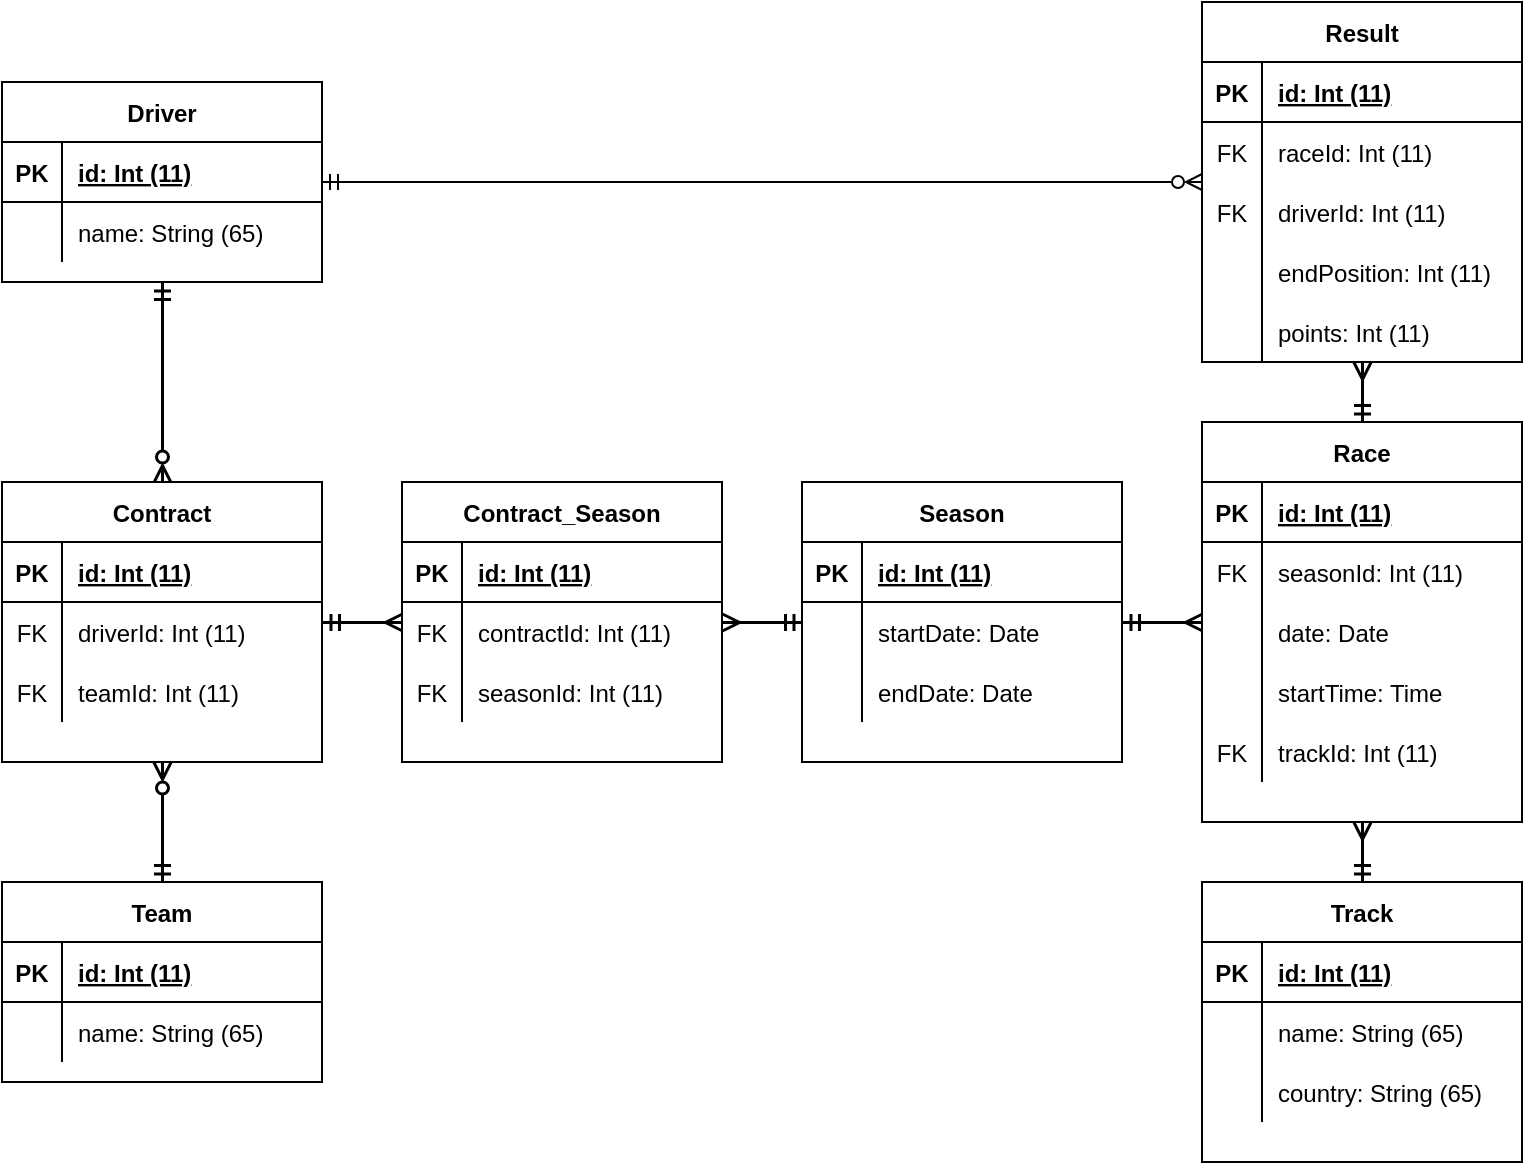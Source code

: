 <mxfile version="20.0.4" type="device"><diagram id="csR8SN96kbVQenI9Kl1X" name="Page-1"><mxGraphModel dx="924" dy="536" grid="1" gridSize="10" guides="1" tooltips="1" connect="1" arrows="1" fold="1" page="1" pageScale="1" pageWidth="827" pageHeight="1169" math="0" shadow="0"><root><mxCell id="0"/><mxCell id="1" parent="0"/><mxCell id="cAs4QqF7SWVmI8kos9j4-8" value="" style="endArrow=ERmandOne;html=1;rounded=0;strokeWidth=1.5;endFill=0;startArrow=ERzeroToMany;startFill=0;" parent="1" source="0cGw81Fyp9mjZGkR3zNb-140" target="0cGw81Fyp9mjZGkR3zNb-191" edge="1"><mxGeometry width="50" height="50" relative="1" as="geometry"><mxPoint x="390" y="664" as="sourcePoint"/><mxPoint x="120" y="480" as="targetPoint"/></mxGeometry></mxCell><mxCell id="cAs4QqF7SWVmI8kos9j4-9" value="" style="endArrow=ERmandOne;html=1;rounded=0;strokeWidth=1.5;endFill=0;startArrow=ERzeroToMany;startFill=0;" parent="1" source="0cGw81Fyp9mjZGkR3zNb-140" target="0cGw81Fyp9mjZGkR3zNb-167" edge="1"><mxGeometry width="50" height="50" relative="1" as="geometry"><mxPoint x="210" y="170" as="sourcePoint"/><mxPoint x="121.216" y="220" as="targetPoint"/></mxGeometry></mxCell><mxCell id="0cGw81Fyp9mjZGkR3zNb-1" value="Season" style="shape=table;startSize=30;container=1;collapsible=1;childLayout=tableLayout;fixedRows=1;rowLines=0;fontStyle=1;align=center;resizeLast=1;" parent="1" vertex="1"><mxGeometry x="440" y="290" width="160" height="140" as="geometry"/></mxCell><mxCell id="0cGw81Fyp9mjZGkR3zNb-2" value="" style="shape=tableRow;horizontal=0;startSize=0;swimlaneHead=0;swimlaneBody=0;fillColor=none;collapsible=0;dropTarget=0;points=[[0,0.5],[1,0.5]];portConstraint=eastwest;top=0;left=0;right=0;bottom=1;" parent="0cGw81Fyp9mjZGkR3zNb-1" vertex="1"><mxGeometry y="30" width="160" height="30" as="geometry"/></mxCell><mxCell id="0cGw81Fyp9mjZGkR3zNb-3" value="PK" style="shape=partialRectangle;connectable=0;fillColor=none;top=0;left=0;bottom=0;right=0;fontStyle=1;overflow=hidden;" parent="0cGw81Fyp9mjZGkR3zNb-2" vertex="1"><mxGeometry width="30" height="30" as="geometry"><mxRectangle width="30" height="30" as="alternateBounds"/></mxGeometry></mxCell><mxCell id="0cGw81Fyp9mjZGkR3zNb-4" value="id: Int (11)" style="shape=partialRectangle;connectable=0;fillColor=none;top=0;left=0;bottom=0;right=0;align=left;spacingLeft=6;fontStyle=5;overflow=hidden;" parent="0cGw81Fyp9mjZGkR3zNb-2" vertex="1"><mxGeometry x="30" width="130" height="30" as="geometry"><mxRectangle width="130" height="30" as="alternateBounds"/></mxGeometry></mxCell><mxCell id="0cGw81Fyp9mjZGkR3zNb-5" value="" style="shape=tableRow;horizontal=0;startSize=0;swimlaneHead=0;swimlaneBody=0;fillColor=none;collapsible=0;dropTarget=0;points=[[0,0.5],[1,0.5]];portConstraint=eastwest;top=0;left=0;right=0;bottom=0;" parent="0cGw81Fyp9mjZGkR3zNb-1" vertex="1"><mxGeometry y="60" width="160" height="30" as="geometry"/></mxCell><mxCell id="0cGw81Fyp9mjZGkR3zNb-6" value="" style="shape=partialRectangle;connectable=0;fillColor=none;top=0;left=0;bottom=0;right=0;editable=1;overflow=hidden;" parent="0cGw81Fyp9mjZGkR3zNb-5" vertex="1"><mxGeometry width="30" height="30" as="geometry"><mxRectangle width="30" height="30" as="alternateBounds"/></mxGeometry></mxCell><mxCell id="0cGw81Fyp9mjZGkR3zNb-7" value="startDate: Date" style="shape=partialRectangle;connectable=0;fillColor=none;top=0;left=0;bottom=0;right=0;align=left;spacingLeft=6;overflow=hidden;" parent="0cGw81Fyp9mjZGkR3zNb-5" vertex="1"><mxGeometry x="30" width="130" height="30" as="geometry"><mxRectangle width="130" height="30" as="alternateBounds"/></mxGeometry></mxCell><mxCell id="0cGw81Fyp9mjZGkR3zNb-8" value="" style="shape=tableRow;horizontal=0;startSize=0;swimlaneHead=0;swimlaneBody=0;fillColor=none;collapsible=0;dropTarget=0;points=[[0,0.5],[1,0.5]];portConstraint=eastwest;top=0;left=0;right=0;bottom=0;" parent="0cGw81Fyp9mjZGkR3zNb-1" vertex="1"><mxGeometry y="90" width="160" height="30" as="geometry"/></mxCell><mxCell id="0cGw81Fyp9mjZGkR3zNb-9" value="" style="shape=partialRectangle;connectable=0;fillColor=none;top=0;left=0;bottom=0;right=0;editable=1;overflow=hidden;" parent="0cGw81Fyp9mjZGkR3zNb-8" vertex="1"><mxGeometry width="30" height="30" as="geometry"><mxRectangle width="30" height="30" as="alternateBounds"/></mxGeometry></mxCell><mxCell id="0cGw81Fyp9mjZGkR3zNb-10" value="endDate: Date" style="shape=partialRectangle;connectable=0;fillColor=none;top=0;left=0;bottom=0;right=0;align=left;spacingLeft=6;overflow=hidden;" parent="0cGw81Fyp9mjZGkR3zNb-8" vertex="1"><mxGeometry x="30" width="130" height="30" as="geometry"><mxRectangle width="130" height="30" as="alternateBounds"/></mxGeometry></mxCell><mxCell id="0cGw81Fyp9mjZGkR3zNb-18" value="Race" style="shape=table;startSize=30;container=1;collapsible=1;childLayout=tableLayout;fixedRows=1;rowLines=0;fontStyle=1;align=center;resizeLast=1;" parent="1" vertex="1"><mxGeometry x="640" y="260" width="160" height="200" as="geometry"/></mxCell><mxCell id="0cGw81Fyp9mjZGkR3zNb-19" value="" style="shape=tableRow;horizontal=0;startSize=0;swimlaneHead=0;swimlaneBody=0;fillColor=none;collapsible=0;dropTarget=0;points=[[0,0.5],[1,0.5]];portConstraint=eastwest;top=0;left=0;right=0;bottom=1;" parent="0cGw81Fyp9mjZGkR3zNb-18" vertex="1"><mxGeometry y="30" width="160" height="30" as="geometry"/></mxCell><mxCell id="0cGw81Fyp9mjZGkR3zNb-20" value="PK" style="shape=partialRectangle;connectable=0;fillColor=none;top=0;left=0;bottom=0;right=0;fontStyle=1;overflow=hidden;" parent="0cGw81Fyp9mjZGkR3zNb-19" vertex="1"><mxGeometry width="30" height="30" as="geometry"><mxRectangle width="30" height="30" as="alternateBounds"/></mxGeometry></mxCell><mxCell id="0cGw81Fyp9mjZGkR3zNb-21" value="id: Int (11)" style="shape=partialRectangle;connectable=0;fillColor=none;top=0;left=0;bottom=0;right=0;align=left;spacingLeft=6;fontStyle=5;overflow=hidden;" parent="0cGw81Fyp9mjZGkR3zNb-19" vertex="1"><mxGeometry x="30" width="130" height="30" as="geometry"><mxRectangle width="130" height="30" as="alternateBounds"/></mxGeometry></mxCell><mxCell id="0cGw81Fyp9mjZGkR3zNb-36" value="" style="shape=tableRow;horizontal=0;startSize=0;swimlaneHead=0;swimlaneBody=0;fillColor=none;collapsible=0;dropTarget=0;points=[[0,0.5],[1,0.5]];portConstraint=eastwest;top=0;left=0;right=0;bottom=0;" parent="0cGw81Fyp9mjZGkR3zNb-18" vertex="1"><mxGeometry y="60" width="160" height="30" as="geometry"/></mxCell><mxCell id="0cGw81Fyp9mjZGkR3zNb-37" value="FK" style="shape=partialRectangle;connectable=0;fillColor=none;top=0;left=0;bottom=0;right=0;editable=1;overflow=hidden;" parent="0cGw81Fyp9mjZGkR3zNb-36" vertex="1"><mxGeometry width="30" height="30" as="geometry"><mxRectangle width="30" height="30" as="alternateBounds"/></mxGeometry></mxCell><mxCell id="0cGw81Fyp9mjZGkR3zNb-38" value="seasonId: Int (11)" style="shape=partialRectangle;connectable=0;fillColor=none;top=0;left=0;bottom=0;right=0;align=left;spacingLeft=6;overflow=hidden;" parent="0cGw81Fyp9mjZGkR3zNb-36" vertex="1"><mxGeometry x="30" width="130" height="30" as="geometry"><mxRectangle width="130" height="30" as="alternateBounds"/></mxGeometry></mxCell><mxCell id="0cGw81Fyp9mjZGkR3zNb-39" value="" style="shape=tableRow;horizontal=0;startSize=0;swimlaneHead=0;swimlaneBody=0;fillColor=none;collapsible=0;dropTarget=0;points=[[0,0.5],[1,0.5]];portConstraint=eastwest;top=0;left=0;right=0;bottom=0;" parent="0cGw81Fyp9mjZGkR3zNb-18" vertex="1"><mxGeometry y="90" width="160" height="30" as="geometry"/></mxCell><mxCell id="0cGw81Fyp9mjZGkR3zNb-40" value="" style="shape=partialRectangle;connectable=0;fillColor=none;top=0;left=0;bottom=0;right=0;editable=1;overflow=hidden;" parent="0cGw81Fyp9mjZGkR3zNb-39" vertex="1"><mxGeometry width="30" height="30" as="geometry"><mxRectangle width="30" height="30" as="alternateBounds"/></mxGeometry></mxCell><mxCell id="0cGw81Fyp9mjZGkR3zNb-41" value="date: Date" style="shape=partialRectangle;connectable=0;fillColor=none;top=0;left=0;bottom=0;right=0;align=left;spacingLeft=6;overflow=hidden;" parent="0cGw81Fyp9mjZGkR3zNb-39" vertex="1"><mxGeometry x="30" width="130" height="30" as="geometry"><mxRectangle width="130" height="30" as="alternateBounds"/></mxGeometry></mxCell><mxCell id="0cGw81Fyp9mjZGkR3zNb-42" value="" style="shape=tableRow;horizontal=0;startSize=0;swimlaneHead=0;swimlaneBody=0;fillColor=none;collapsible=0;dropTarget=0;points=[[0,0.5],[1,0.5]];portConstraint=eastwest;top=0;left=0;right=0;bottom=0;" parent="0cGw81Fyp9mjZGkR3zNb-18" vertex="1"><mxGeometry y="120" width="160" height="30" as="geometry"/></mxCell><mxCell id="0cGw81Fyp9mjZGkR3zNb-43" value="" style="shape=partialRectangle;connectable=0;fillColor=none;top=0;left=0;bottom=0;right=0;editable=1;overflow=hidden;" parent="0cGw81Fyp9mjZGkR3zNb-42" vertex="1"><mxGeometry width="30" height="30" as="geometry"><mxRectangle width="30" height="30" as="alternateBounds"/></mxGeometry></mxCell><mxCell id="0cGw81Fyp9mjZGkR3zNb-44" value="startTime: Time" style="shape=partialRectangle;connectable=0;fillColor=none;top=0;left=0;bottom=0;right=0;align=left;spacingLeft=6;overflow=hidden;" parent="0cGw81Fyp9mjZGkR3zNb-42" vertex="1"><mxGeometry x="30" width="130" height="30" as="geometry"><mxRectangle width="130" height="30" as="alternateBounds"/></mxGeometry></mxCell><mxCell id="0cGw81Fyp9mjZGkR3zNb-164" value="" style="shape=tableRow;horizontal=0;startSize=0;swimlaneHead=0;swimlaneBody=0;fillColor=none;collapsible=0;dropTarget=0;points=[[0,0.5],[1,0.5]];portConstraint=eastwest;top=0;left=0;right=0;bottom=0;strokeWidth=1;" parent="0cGw81Fyp9mjZGkR3zNb-18" vertex="1"><mxGeometry y="150" width="160" height="30" as="geometry"/></mxCell><mxCell id="0cGw81Fyp9mjZGkR3zNb-165" value="FK" style="shape=partialRectangle;connectable=0;fillColor=none;top=0;left=0;bottom=0;right=0;editable=1;overflow=hidden;strokeWidth=1;" parent="0cGw81Fyp9mjZGkR3zNb-164" vertex="1"><mxGeometry width="30" height="30" as="geometry"><mxRectangle width="30" height="30" as="alternateBounds"/></mxGeometry></mxCell><mxCell id="0cGw81Fyp9mjZGkR3zNb-166" value="trackId: Int (11)" style="shape=partialRectangle;connectable=0;fillColor=none;top=0;left=0;bottom=0;right=0;align=left;spacingLeft=6;overflow=hidden;strokeWidth=1;" parent="0cGw81Fyp9mjZGkR3zNb-164" vertex="1"><mxGeometry x="30" width="130" height="30" as="geometry"><mxRectangle width="130" height="30" as="alternateBounds"/></mxGeometry></mxCell><mxCell id="0cGw81Fyp9mjZGkR3zNb-31" value="" style="endArrow=ERmandOne;html=1;rounded=0;endFill=0;strokeWidth=1.5;startArrow=ERmany;startFill=0;" parent="1" source="0cGw81Fyp9mjZGkR3zNb-18" target="0cGw81Fyp9mjZGkR3zNb-1" edge="1"><mxGeometry width="50" height="50" relative="1" as="geometry"><mxPoint x="390" y="780" as="sourcePoint"/><mxPoint x="440" y="730" as="targetPoint"/></mxGeometry></mxCell><mxCell id="0cGw81Fyp9mjZGkR3zNb-45" value="Track" style="shape=table;startSize=30;container=1;collapsible=1;childLayout=tableLayout;fixedRows=1;rowLines=0;fontStyle=1;align=center;resizeLast=1;" parent="1" vertex="1"><mxGeometry x="640" y="490" width="160" height="140" as="geometry"/></mxCell><mxCell id="0cGw81Fyp9mjZGkR3zNb-46" value="" style="shape=tableRow;horizontal=0;startSize=0;swimlaneHead=0;swimlaneBody=0;fillColor=none;collapsible=0;dropTarget=0;points=[[0,0.5],[1,0.5]];portConstraint=eastwest;top=0;left=0;right=0;bottom=1;" parent="0cGw81Fyp9mjZGkR3zNb-45" vertex="1"><mxGeometry y="30" width="160" height="30" as="geometry"/></mxCell><mxCell id="0cGw81Fyp9mjZGkR3zNb-47" value="PK" style="shape=partialRectangle;connectable=0;fillColor=none;top=0;left=0;bottom=0;right=0;fontStyle=1;overflow=hidden;" parent="0cGw81Fyp9mjZGkR3zNb-46" vertex="1"><mxGeometry width="30" height="30" as="geometry"><mxRectangle width="30" height="30" as="alternateBounds"/></mxGeometry></mxCell><mxCell id="0cGw81Fyp9mjZGkR3zNb-48" value="id: Int (11)" style="shape=partialRectangle;connectable=0;fillColor=none;top=0;left=0;bottom=0;right=0;align=left;spacingLeft=6;fontStyle=5;overflow=hidden;" parent="0cGw81Fyp9mjZGkR3zNb-46" vertex="1"><mxGeometry x="30" width="130" height="30" as="geometry"><mxRectangle width="130" height="30" as="alternateBounds"/></mxGeometry></mxCell><mxCell id="0cGw81Fyp9mjZGkR3zNb-70" value="" style="shape=tableRow;horizontal=0;startSize=0;swimlaneHead=0;swimlaneBody=0;fillColor=none;collapsible=0;dropTarget=0;points=[[0,0.5],[1,0.5]];portConstraint=eastwest;top=0;left=0;right=0;bottom=0;" parent="0cGw81Fyp9mjZGkR3zNb-45" vertex="1"><mxGeometry y="60" width="160" height="30" as="geometry"/></mxCell><mxCell id="0cGw81Fyp9mjZGkR3zNb-71" value="" style="shape=partialRectangle;connectable=0;fillColor=none;top=0;left=0;bottom=0;right=0;editable=1;overflow=hidden;" parent="0cGw81Fyp9mjZGkR3zNb-70" vertex="1"><mxGeometry width="30" height="30" as="geometry"><mxRectangle width="30" height="30" as="alternateBounds"/></mxGeometry></mxCell><mxCell id="0cGw81Fyp9mjZGkR3zNb-72" value="name: String (65)" style="shape=partialRectangle;connectable=0;fillColor=none;top=0;left=0;bottom=0;right=0;align=left;spacingLeft=6;overflow=hidden;" parent="0cGw81Fyp9mjZGkR3zNb-70" vertex="1"><mxGeometry x="30" width="130" height="30" as="geometry"><mxRectangle width="130" height="30" as="alternateBounds"/></mxGeometry></mxCell><mxCell id="0cGw81Fyp9mjZGkR3zNb-187" value="" style="shape=tableRow;horizontal=0;startSize=0;swimlaneHead=0;swimlaneBody=0;fillColor=none;collapsible=0;dropTarget=0;points=[[0,0.5],[1,0.5]];portConstraint=eastwest;top=0;left=0;right=0;bottom=0;strokeWidth=1;" parent="0cGw81Fyp9mjZGkR3zNb-45" vertex="1"><mxGeometry y="90" width="160" height="30" as="geometry"/></mxCell><mxCell id="0cGw81Fyp9mjZGkR3zNb-188" value="" style="shape=partialRectangle;connectable=0;fillColor=none;top=0;left=0;bottom=0;right=0;editable=1;overflow=hidden;strokeWidth=1;" parent="0cGw81Fyp9mjZGkR3zNb-187" vertex="1"><mxGeometry width="30" height="30" as="geometry"><mxRectangle width="30" height="30" as="alternateBounds"/></mxGeometry></mxCell><mxCell id="0cGw81Fyp9mjZGkR3zNb-189" value="country: String (65)" style="shape=partialRectangle;connectable=0;fillColor=none;top=0;left=0;bottom=0;right=0;align=left;spacingLeft=6;overflow=hidden;strokeWidth=1;" parent="0cGw81Fyp9mjZGkR3zNb-187" vertex="1"><mxGeometry x="30" width="130" height="30" as="geometry"><mxRectangle width="130" height="30" as="alternateBounds"/></mxGeometry></mxCell><mxCell id="0cGw81Fyp9mjZGkR3zNb-58" value="" style="endArrow=ERmandOne;html=1;rounded=0;strokeWidth=1.5;endFill=0;startArrow=ERmany;startFill=0;" parent="1" source="0cGw81Fyp9mjZGkR3zNb-18" target="0cGw81Fyp9mjZGkR3zNb-45" edge="1"><mxGeometry width="50" height="50" relative="1" as="geometry"><mxPoint x="260" y="950" as="sourcePoint"/><mxPoint x="310" y="900" as="targetPoint"/></mxGeometry></mxCell><mxCell id="0cGw81Fyp9mjZGkR3zNb-73" value="Result" style="shape=table;startSize=30;container=1;collapsible=1;childLayout=tableLayout;fixedRows=1;rowLines=0;fontStyle=1;align=center;resizeLast=1;" parent="1" vertex="1"><mxGeometry x="640" y="50" width="160" height="180" as="geometry"/></mxCell><mxCell id="0cGw81Fyp9mjZGkR3zNb-74" value="" style="shape=tableRow;horizontal=0;startSize=0;swimlaneHead=0;swimlaneBody=0;fillColor=none;collapsible=0;dropTarget=0;points=[[0,0.5],[1,0.5]];portConstraint=eastwest;top=0;left=0;right=0;bottom=1;" parent="0cGw81Fyp9mjZGkR3zNb-73" vertex="1"><mxGeometry y="30" width="160" height="30" as="geometry"/></mxCell><mxCell id="0cGw81Fyp9mjZGkR3zNb-75" value="PK" style="shape=partialRectangle;connectable=0;fillColor=none;top=0;left=0;bottom=0;right=0;fontStyle=1;overflow=hidden;" parent="0cGw81Fyp9mjZGkR3zNb-74" vertex="1"><mxGeometry width="30" height="30" as="geometry"><mxRectangle width="30" height="30" as="alternateBounds"/></mxGeometry></mxCell><mxCell id="0cGw81Fyp9mjZGkR3zNb-76" value="id: Int (11)" style="shape=partialRectangle;connectable=0;fillColor=none;top=0;left=0;bottom=0;right=0;align=left;spacingLeft=6;fontStyle=5;overflow=hidden;" parent="0cGw81Fyp9mjZGkR3zNb-74" vertex="1"><mxGeometry x="30" width="130" height="30" as="geometry"><mxRectangle width="130" height="30" as="alternateBounds"/></mxGeometry></mxCell><mxCell id="0cGw81Fyp9mjZGkR3zNb-77" value="" style="shape=tableRow;horizontal=0;startSize=0;swimlaneHead=0;swimlaneBody=0;fillColor=none;collapsible=0;dropTarget=0;points=[[0,0.5],[1,0.5]];portConstraint=eastwest;top=0;left=0;right=0;bottom=0;" parent="0cGw81Fyp9mjZGkR3zNb-73" vertex="1"><mxGeometry y="60" width="160" height="30" as="geometry"/></mxCell><mxCell id="0cGw81Fyp9mjZGkR3zNb-78" value="FK" style="shape=partialRectangle;connectable=0;fillColor=none;top=0;left=0;bottom=0;right=0;editable=1;overflow=hidden;" parent="0cGw81Fyp9mjZGkR3zNb-77" vertex="1"><mxGeometry width="30" height="30" as="geometry"><mxRectangle width="30" height="30" as="alternateBounds"/></mxGeometry></mxCell><mxCell id="0cGw81Fyp9mjZGkR3zNb-79" value="raceId: Int (11)" style="shape=partialRectangle;connectable=0;fillColor=none;top=0;left=0;bottom=0;right=0;align=left;spacingLeft=6;overflow=hidden;" parent="0cGw81Fyp9mjZGkR3zNb-77" vertex="1"><mxGeometry x="30" width="130" height="30" as="geometry"><mxRectangle width="130" height="30" as="alternateBounds"/></mxGeometry></mxCell><mxCell id="0cGw81Fyp9mjZGkR3zNb-80" value="" style="shape=tableRow;horizontal=0;startSize=0;swimlaneHead=0;swimlaneBody=0;fillColor=none;collapsible=0;dropTarget=0;points=[[0,0.5],[1,0.5]];portConstraint=eastwest;top=0;left=0;right=0;bottom=0;" parent="0cGw81Fyp9mjZGkR3zNb-73" vertex="1"><mxGeometry y="90" width="160" height="30" as="geometry"/></mxCell><mxCell id="0cGw81Fyp9mjZGkR3zNb-81" value="FK" style="shape=partialRectangle;connectable=0;fillColor=none;top=0;left=0;bottom=0;right=0;editable=1;overflow=hidden;" parent="0cGw81Fyp9mjZGkR3zNb-80" vertex="1"><mxGeometry width="30" height="30" as="geometry"><mxRectangle width="30" height="30" as="alternateBounds"/></mxGeometry></mxCell><mxCell id="0cGw81Fyp9mjZGkR3zNb-82" value="driverId: Int (11)" style="shape=partialRectangle;connectable=0;fillColor=none;top=0;left=0;bottom=0;right=0;align=left;spacingLeft=6;overflow=hidden;" parent="0cGw81Fyp9mjZGkR3zNb-80" vertex="1"><mxGeometry x="30" width="130" height="30" as="geometry"><mxRectangle width="130" height="30" as="alternateBounds"/></mxGeometry></mxCell><mxCell id="0cGw81Fyp9mjZGkR3zNb-83" value="" style="shape=tableRow;horizontal=0;startSize=0;swimlaneHead=0;swimlaneBody=0;fillColor=none;collapsible=0;dropTarget=0;points=[[0,0.5],[1,0.5]];portConstraint=eastwest;top=0;left=0;right=0;bottom=0;" parent="0cGw81Fyp9mjZGkR3zNb-73" vertex="1"><mxGeometry y="120" width="160" height="30" as="geometry"/></mxCell><mxCell id="0cGw81Fyp9mjZGkR3zNb-84" value="" style="shape=partialRectangle;connectable=0;fillColor=none;top=0;left=0;bottom=0;right=0;editable=1;overflow=hidden;" parent="0cGw81Fyp9mjZGkR3zNb-83" vertex="1"><mxGeometry width="30" height="30" as="geometry"><mxRectangle width="30" height="30" as="alternateBounds"/></mxGeometry></mxCell><mxCell id="0cGw81Fyp9mjZGkR3zNb-85" value="endPosition: Int (11)" style="shape=partialRectangle;connectable=0;fillColor=none;top=0;left=0;bottom=0;right=0;align=left;spacingLeft=6;overflow=hidden;" parent="0cGw81Fyp9mjZGkR3zNb-83" vertex="1"><mxGeometry x="30" width="130" height="30" as="geometry"><mxRectangle width="130" height="30" as="alternateBounds"/></mxGeometry></mxCell><mxCell id="0cGw81Fyp9mjZGkR3zNb-110" value="" style="shape=tableRow;horizontal=0;startSize=0;swimlaneHead=0;swimlaneBody=0;fillColor=none;collapsible=0;dropTarget=0;points=[[0,0.5],[1,0.5]];portConstraint=eastwest;top=0;left=0;right=0;bottom=0;" parent="0cGw81Fyp9mjZGkR3zNb-73" vertex="1"><mxGeometry y="150" width="160" height="30" as="geometry"/></mxCell><mxCell id="0cGw81Fyp9mjZGkR3zNb-111" value="" style="shape=partialRectangle;connectable=0;fillColor=none;top=0;left=0;bottom=0;right=0;editable=1;overflow=hidden;" parent="0cGw81Fyp9mjZGkR3zNb-110" vertex="1"><mxGeometry width="30" height="30" as="geometry"><mxRectangle width="30" height="30" as="alternateBounds"/></mxGeometry></mxCell><mxCell id="0cGw81Fyp9mjZGkR3zNb-112" value="points: Int (11)" style="shape=partialRectangle;connectable=0;fillColor=none;top=0;left=0;bottom=0;right=0;align=left;spacingLeft=6;overflow=hidden;" parent="0cGw81Fyp9mjZGkR3zNb-110" vertex="1"><mxGeometry x="30" width="130" height="30" as="geometry"><mxRectangle width="130" height="30" as="alternateBounds"/></mxGeometry></mxCell><mxCell id="0cGw81Fyp9mjZGkR3zNb-86" value="" style="endArrow=ERmany;html=1;rounded=0;strokeWidth=1.5;startArrow=ERmandOne;startFill=0;endFill=0;" parent="1" source="0cGw81Fyp9mjZGkR3zNb-18" target="0cGw81Fyp9mjZGkR3zNb-73" edge="1"><mxGeometry relative="1" as="geometry"><mxPoint x="140" y="980" as="sourcePoint"/><mxPoint x="300" y="980" as="targetPoint"/></mxGeometry></mxCell><mxCell id="0cGw81Fyp9mjZGkR3zNb-113" value="Contract_Season" style="shape=table;startSize=30;container=1;collapsible=1;childLayout=tableLayout;fixedRows=1;rowLines=0;fontStyle=1;align=center;resizeLast=1;" parent="1" vertex="1"><mxGeometry x="240" y="290" width="160" height="140" as="geometry"/></mxCell><mxCell id="0cGw81Fyp9mjZGkR3zNb-114" value="" style="shape=tableRow;horizontal=0;startSize=0;swimlaneHead=0;swimlaneBody=0;fillColor=none;collapsible=0;dropTarget=0;points=[[0,0.5],[1,0.5]];portConstraint=eastwest;top=0;left=0;right=0;bottom=1;" parent="0cGw81Fyp9mjZGkR3zNb-113" vertex="1"><mxGeometry y="30" width="160" height="30" as="geometry"/></mxCell><mxCell id="0cGw81Fyp9mjZGkR3zNb-115" value="PK" style="shape=partialRectangle;connectable=0;fillColor=none;top=0;left=0;bottom=0;right=0;fontStyle=1;overflow=hidden;" parent="0cGw81Fyp9mjZGkR3zNb-114" vertex="1"><mxGeometry width="30" height="30" as="geometry"><mxRectangle width="30" height="30" as="alternateBounds"/></mxGeometry></mxCell><mxCell id="0cGw81Fyp9mjZGkR3zNb-116" value="id: Int (11)" style="shape=partialRectangle;connectable=0;fillColor=none;top=0;left=0;bottom=0;right=0;align=left;spacingLeft=6;fontStyle=5;overflow=hidden;" parent="0cGw81Fyp9mjZGkR3zNb-114" vertex="1"><mxGeometry x="30" width="130" height="30" as="geometry"><mxRectangle width="130" height="30" as="alternateBounds"/></mxGeometry></mxCell><mxCell id="0cGw81Fyp9mjZGkR3zNb-117" value="" style="shape=tableRow;horizontal=0;startSize=0;swimlaneHead=0;swimlaneBody=0;fillColor=none;collapsible=0;dropTarget=0;points=[[0,0.5],[1,0.5]];portConstraint=eastwest;top=0;left=0;right=0;bottom=0;" parent="0cGw81Fyp9mjZGkR3zNb-113" vertex="1"><mxGeometry y="60" width="160" height="30" as="geometry"/></mxCell><mxCell id="0cGw81Fyp9mjZGkR3zNb-118" value="FK" style="shape=partialRectangle;connectable=0;fillColor=none;top=0;left=0;bottom=0;right=0;editable=1;overflow=hidden;" parent="0cGw81Fyp9mjZGkR3zNb-117" vertex="1"><mxGeometry width="30" height="30" as="geometry"><mxRectangle width="30" height="30" as="alternateBounds"/></mxGeometry></mxCell><mxCell id="0cGw81Fyp9mjZGkR3zNb-119" value="contractId: Int (11)" style="shape=partialRectangle;connectable=0;fillColor=none;top=0;left=0;bottom=0;right=0;align=left;spacingLeft=6;overflow=hidden;" parent="0cGw81Fyp9mjZGkR3zNb-117" vertex="1"><mxGeometry x="30" width="130" height="30" as="geometry"><mxRectangle width="130" height="30" as="alternateBounds"/></mxGeometry></mxCell><mxCell id="0cGw81Fyp9mjZGkR3zNb-120" value="" style="shape=tableRow;horizontal=0;startSize=0;swimlaneHead=0;swimlaneBody=0;fillColor=none;collapsible=0;dropTarget=0;points=[[0,0.5],[1,0.5]];portConstraint=eastwest;top=0;left=0;right=0;bottom=0;" parent="0cGw81Fyp9mjZGkR3zNb-113" vertex="1"><mxGeometry y="90" width="160" height="30" as="geometry"/></mxCell><mxCell id="0cGw81Fyp9mjZGkR3zNb-121" value="FK" style="shape=partialRectangle;connectable=0;fillColor=none;top=0;left=0;bottom=0;right=0;editable=1;overflow=hidden;" parent="0cGw81Fyp9mjZGkR3zNb-120" vertex="1"><mxGeometry width="30" height="30" as="geometry"><mxRectangle width="30" height="30" as="alternateBounds"/></mxGeometry></mxCell><mxCell id="0cGw81Fyp9mjZGkR3zNb-122" value="seasonId: Int (11)" style="shape=partialRectangle;connectable=0;fillColor=none;top=0;left=0;bottom=0;right=0;align=left;spacingLeft=6;overflow=hidden;" parent="0cGw81Fyp9mjZGkR3zNb-120" vertex="1"><mxGeometry x="30" width="130" height="30" as="geometry"><mxRectangle width="130" height="30" as="alternateBounds"/></mxGeometry></mxCell><mxCell id="0cGw81Fyp9mjZGkR3zNb-126" value="" style="endArrow=ERmany;html=1;rounded=0;strokeWidth=1.5;startArrow=ERmandOne;startFill=0;endFill=0;" parent="1" source="0cGw81Fyp9mjZGkR3zNb-1" target="0cGw81Fyp9mjZGkR3zNb-113" edge="1"><mxGeometry relative="1" as="geometry"><mxPoint x="220" y="490" as="sourcePoint"/><mxPoint x="380" y="490" as="targetPoint"/></mxGeometry></mxCell><mxCell id="0cGw81Fyp9mjZGkR3zNb-140" value="Contract" style="shape=table;startSize=30;container=1;collapsible=1;childLayout=tableLayout;fixedRows=1;rowLines=0;fontStyle=1;align=center;resizeLast=1;strokeWidth=1;fillColor=default;" parent="1" vertex="1"><mxGeometry x="40" y="290" width="160" height="140" as="geometry"/></mxCell><mxCell id="0cGw81Fyp9mjZGkR3zNb-141" value="" style="shape=tableRow;horizontal=0;startSize=0;swimlaneHead=0;swimlaneBody=0;fillColor=none;collapsible=0;dropTarget=0;points=[[0,0.5],[1,0.5]];portConstraint=eastwest;top=0;left=0;right=0;bottom=1;strokeWidth=1;" parent="0cGw81Fyp9mjZGkR3zNb-140" vertex="1"><mxGeometry y="30" width="160" height="30" as="geometry"/></mxCell><mxCell id="0cGw81Fyp9mjZGkR3zNb-142" value="PK" style="shape=partialRectangle;connectable=0;fillColor=none;top=0;left=0;bottom=0;right=0;fontStyle=1;overflow=hidden;dashed=1;dashPattern=1 2;strokeWidth=2;" parent="0cGw81Fyp9mjZGkR3zNb-141" vertex="1"><mxGeometry width="30" height="30" as="geometry"><mxRectangle width="30" height="30" as="alternateBounds"/></mxGeometry></mxCell><mxCell id="0cGw81Fyp9mjZGkR3zNb-143" value="id: Int (11)" style="shape=partialRectangle;connectable=0;fillColor=none;top=0;left=0;bottom=0;right=0;align=left;spacingLeft=6;fontStyle=5;overflow=hidden;dashed=1;dashPattern=1 2;strokeWidth=2;" parent="0cGw81Fyp9mjZGkR3zNb-141" vertex="1"><mxGeometry x="30" width="130" height="30" as="geometry"><mxRectangle width="130" height="30" as="alternateBounds"/></mxGeometry></mxCell><mxCell id="0cGw81Fyp9mjZGkR3zNb-144" value="" style="shape=tableRow;horizontal=0;startSize=0;swimlaneHead=0;swimlaneBody=0;fillColor=none;collapsible=0;dropTarget=0;points=[[0,0.5],[1,0.5]];portConstraint=eastwest;top=0;left=0;right=0;bottom=0;dashed=1;dashPattern=1 2;strokeWidth=2;" parent="0cGw81Fyp9mjZGkR3zNb-140" vertex="1"><mxGeometry y="60" width="160" height="30" as="geometry"/></mxCell><mxCell id="0cGw81Fyp9mjZGkR3zNb-145" value="FK" style="shape=partialRectangle;connectable=0;fillColor=none;top=0;left=0;bottom=0;right=0;editable=1;overflow=hidden;dashed=1;dashPattern=1 2;strokeWidth=2;" parent="0cGw81Fyp9mjZGkR3zNb-144" vertex="1"><mxGeometry width="30" height="30" as="geometry"><mxRectangle width="30" height="30" as="alternateBounds"/></mxGeometry></mxCell><mxCell id="0cGw81Fyp9mjZGkR3zNb-146" value="driverId: Int (11)" style="shape=partialRectangle;connectable=0;fillColor=none;top=0;left=0;bottom=0;right=0;align=left;spacingLeft=6;overflow=hidden;dashed=1;dashPattern=1 2;strokeWidth=2;" parent="0cGw81Fyp9mjZGkR3zNb-144" vertex="1"><mxGeometry x="30" width="130" height="30" as="geometry"><mxRectangle width="130" height="30" as="alternateBounds"/></mxGeometry></mxCell><mxCell id="0cGw81Fyp9mjZGkR3zNb-147" value="" style="shape=tableRow;horizontal=0;startSize=0;swimlaneHead=0;swimlaneBody=0;fillColor=none;collapsible=0;dropTarget=0;points=[[0,0.5],[1,0.5]];portConstraint=eastwest;top=0;left=0;right=0;bottom=0;dashed=1;dashPattern=1 2;strokeWidth=2;" parent="0cGw81Fyp9mjZGkR3zNb-140" vertex="1"><mxGeometry y="90" width="160" height="30" as="geometry"/></mxCell><mxCell id="0cGw81Fyp9mjZGkR3zNb-148" value="FK" style="shape=partialRectangle;connectable=0;fillColor=none;top=0;left=0;bottom=0;right=0;editable=1;overflow=hidden;dashed=1;dashPattern=1 2;strokeWidth=2;" parent="0cGw81Fyp9mjZGkR3zNb-147" vertex="1"><mxGeometry width="30" height="30" as="geometry"><mxRectangle width="30" height="30" as="alternateBounds"/></mxGeometry></mxCell><mxCell id="0cGw81Fyp9mjZGkR3zNb-149" value="teamId: Int (11)" style="shape=partialRectangle;connectable=0;fillColor=none;top=0;left=0;bottom=0;right=0;align=left;spacingLeft=6;overflow=hidden;dashed=1;dashPattern=1 2;strokeWidth=2;" parent="0cGw81Fyp9mjZGkR3zNb-147" vertex="1"><mxGeometry x="30" width="130" height="30" as="geometry"><mxRectangle width="130" height="30" as="alternateBounds"/></mxGeometry></mxCell><mxCell id="0cGw81Fyp9mjZGkR3zNb-153" value="" style="endArrow=ERmany;html=1;rounded=0;strokeWidth=1.5;startArrow=ERmandOne;startFill=0;endFill=0;" parent="1" source="0cGw81Fyp9mjZGkR3zNb-140" target="0cGw81Fyp9mjZGkR3zNb-113" edge="1"><mxGeometry relative="1" as="geometry"><mxPoint x="240" y="370" as="sourcePoint"/><mxPoint x="400" y="370" as="targetPoint"/></mxGeometry></mxCell><mxCell id="0cGw81Fyp9mjZGkR3zNb-167" value="Team" style="shape=table;startSize=30;container=1;collapsible=1;childLayout=tableLayout;fixedRows=1;rowLines=0;fontStyle=1;align=center;resizeLast=1;strokeWidth=1;fillColor=default;" parent="1" vertex="1"><mxGeometry x="40" y="490" width="160" height="100" as="geometry"/></mxCell><mxCell id="0cGw81Fyp9mjZGkR3zNb-168" value="" style="shape=tableRow;horizontal=0;startSize=0;swimlaneHead=0;swimlaneBody=0;fillColor=none;collapsible=0;dropTarget=0;points=[[0,0.5],[1,0.5]];portConstraint=eastwest;top=0;left=0;right=0;bottom=1;strokeWidth=1;" parent="0cGw81Fyp9mjZGkR3zNb-167" vertex="1"><mxGeometry y="30" width="160" height="30" as="geometry"/></mxCell><mxCell id="0cGw81Fyp9mjZGkR3zNb-169" value="PK" style="shape=partialRectangle;connectable=0;fillColor=none;top=0;left=0;bottom=0;right=0;fontStyle=1;overflow=hidden;dashed=1;dashPattern=1 2;strokeWidth=2;" parent="0cGw81Fyp9mjZGkR3zNb-168" vertex="1"><mxGeometry width="30" height="30" as="geometry"><mxRectangle width="30" height="30" as="alternateBounds"/></mxGeometry></mxCell><mxCell id="0cGw81Fyp9mjZGkR3zNb-170" value="id: Int (11)" style="shape=partialRectangle;connectable=0;fillColor=none;top=0;left=0;bottom=0;right=0;align=left;spacingLeft=6;fontStyle=5;overflow=hidden;dashed=1;dashPattern=1 2;strokeWidth=2;" parent="0cGw81Fyp9mjZGkR3zNb-168" vertex="1"><mxGeometry x="30" width="130" height="30" as="geometry"><mxRectangle width="130" height="30" as="alternateBounds"/></mxGeometry></mxCell><mxCell id="0cGw81Fyp9mjZGkR3zNb-171" value="" style="shape=tableRow;horizontal=0;startSize=0;swimlaneHead=0;swimlaneBody=0;fillColor=none;collapsible=0;dropTarget=0;points=[[0,0.5],[1,0.5]];portConstraint=eastwest;top=0;left=0;right=0;bottom=0;dashed=1;dashPattern=1 2;strokeWidth=2;" parent="0cGw81Fyp9mjZGkR3zNb-167" vertex="1"><mxGeometry y="60" width="160" height="30" as="geometry"/></mxCell><mxCell id="0cGw81Fyp9mjZGkR3zNb-172" value="" style="shape=partialRectangle;connectable=0;fillColor=none;top=0;left=0;bottom=0;right=0;editable=1;overflow=hidden;dashed=1;dashPattern=1 2;strokeWidth=2;" parent="0cGw81Fyp9mjZGkR3zNb-171" vertex="1"><mxGeometry width="30" height="30" as="geometry"><mxRectangle width="30" height="30" as="alternateBounds"/></mxGeometry></mxCell><mxCell id="0cGw81Fyp9mjZGkR3zNb-173" value="name: String (65)" style="shape=partialRectangle;connectable=0;fillColor=none;top=0;left=0;bottom=0;right=0;align=left;spacingLeft=6;overflow=hidden;dashed=1;dashPattern=1 2;strokeWidth=2;" parent="0cGw81Fyp9mjZGkR3zNb-171" vertex="1"><mxGeometry x="30" width="130" height="30" as="geometry"><mxRectangle width="130" height="30" as="alternateBounds"/></mxGeometry></mxCell><mxCell id="0cGw81Fyp9mjZGkR3zNb-191" value="Driver" style="shape=table;startSize=30;container=1;collapsible=1;childLayout=tableLayout;fixedRows=1;rowLines=0;fontStyle=1;align=center;resizeLast=1;strokeWidth=1;fillColor=default;" parent="1" vertex="1"><mxGeometry x="40" y="90" width="160" height="100" as="geometry"/></mxCell><mxCell id="0cGw81Fyp9mjZGkR3zNb-192" value="" style="shape=tableRow;horizontal=0;startSize=0;swimlaneHead=0;swimlaneBody=0;fillColor=none;collapsible=0;dropTarget=0;points=[[0,0.5],[1,0.5]];portConstraint=eastwest;top=0;left=0;right=0;bottom=1;strokeWidth=1;" parent="0cGw81Fyp9mjZGkR3zNb-191" vertex="1"><mxGeometry y="30" width="160" height="30" as="geometry"/></mxCell><mxCell id="0cGw81Fyp9mjZGkR3zNb-193" value="PK" style="shape=partialRectangle;connectable=0;fillColor=none;top=0;left=0;bottom=0;right=0;fontStyle=1;overflow=hidden;dashed=1;dashPattern=1 2;strokeWidth=2;" parent="0cGw81Fyp9mjZGkR3zNb-192" vertex="1"><mxGeometry width="30" height="30" as="geometry"><mxRectangle width="30" height="30" as="alternateBounds"/></mxGeometry></mxCell><mxCell id="0cGw81Fyp9mjZGkR3zNb-194" value="id: Int (11)" style="shape=partialRectangle;connectable=0;fillColor=none;top=0;left=0;bottom=0;right=0;align=left;spacingLeft=6;fontStyle=5;overflow=hidden;dashed=1;dashPattern=1 2;strokeWidth=2;" parent="0cGw81Fyp9mjZGkR3zNb-192" vertex="1"><mxGeometry x="30" width="130" height="30" as="geometry"><mxRectangle width="130" height="30" as="alternateBounds"/></mxGeometry></mxCell><mxCell id="0cGw81Fyp9mjZGkR3zNb-195" value="" style="shape=tableRow;horizontal=0;startSize=0;swimlaneHead=0;swimlaneBody=0;fillColor=none;collapsible=0;dropTarget=0;points=[[0,0.5],[1,0.5]];portConstraint=eastwest;top=0;left=0;right=0;bottom=0;dashed=1;dashPattern=1 2;strokeWidth=2;" parent="0cGw81Fyp9mjZGkR3zNb-191" vertex="1"><mxGeometry y="60" width="160" height="30" as="geometry"/></mxCell><mxCell id="0cGw81Fyp9mjZGkR3zNb-196" value="" style="shape=partialRectangle;connectable=0;fillColor=none;top=0;left=0;bottom=0;right=0;editable=1;overflow=hidden;dashed=1;dashPattern=1 2;strokeWidth=2;" parent="0cGw81Fyp9mjZGkR3zNb-195" vertex="1"><mxGeometry width="30" height="30" as="geometry"><mxRectangle width="30" height="30" as="alternateBounds"/></mxGeometry></mxCell><mxCell id="0cGw81Fyp9mjZGkR3zNb-197" value="name: String (65)" style="shape=partialRectangle;connectable=0;fillColor=none;top=0;left=0;bottom=0;right=0;align=left;spacingLeft=6;overflow=hidden;dashed=1;dashPattern=1 2;strokeWidth=2;" parent="0cGw81Fyp9mjZGkR3zNb-195" vertex="1"><mxGeometry x="30" width="130" height="30" as="geometry"><mxRectangle width="130" height="30" as="alternateBounds"/></mxGeometry></mxCell><mxCell id="Lia5JOFC8ExXz4uHVXBe-2" value="" style="endArrow=ERzeroToMany;html=1;rounded=0;endFill=0;startArrow=ERmandOne;startFill=0;" parent="1" source="0cGw81Fyp9mjZGkR3zNb-191" target="0cGw81Fyp9mjZGkR3zNb-73" edge="1"><mxGeometry width="50" height="50" relative="1" as="geometry"><mxPoint x="520" y="340" as="sourcePoint"/><mxPoint x="570" y="290" as="targetPoint"/></mxGeometry></mxCell></root></mxGraphModel></diagram></mxfile>